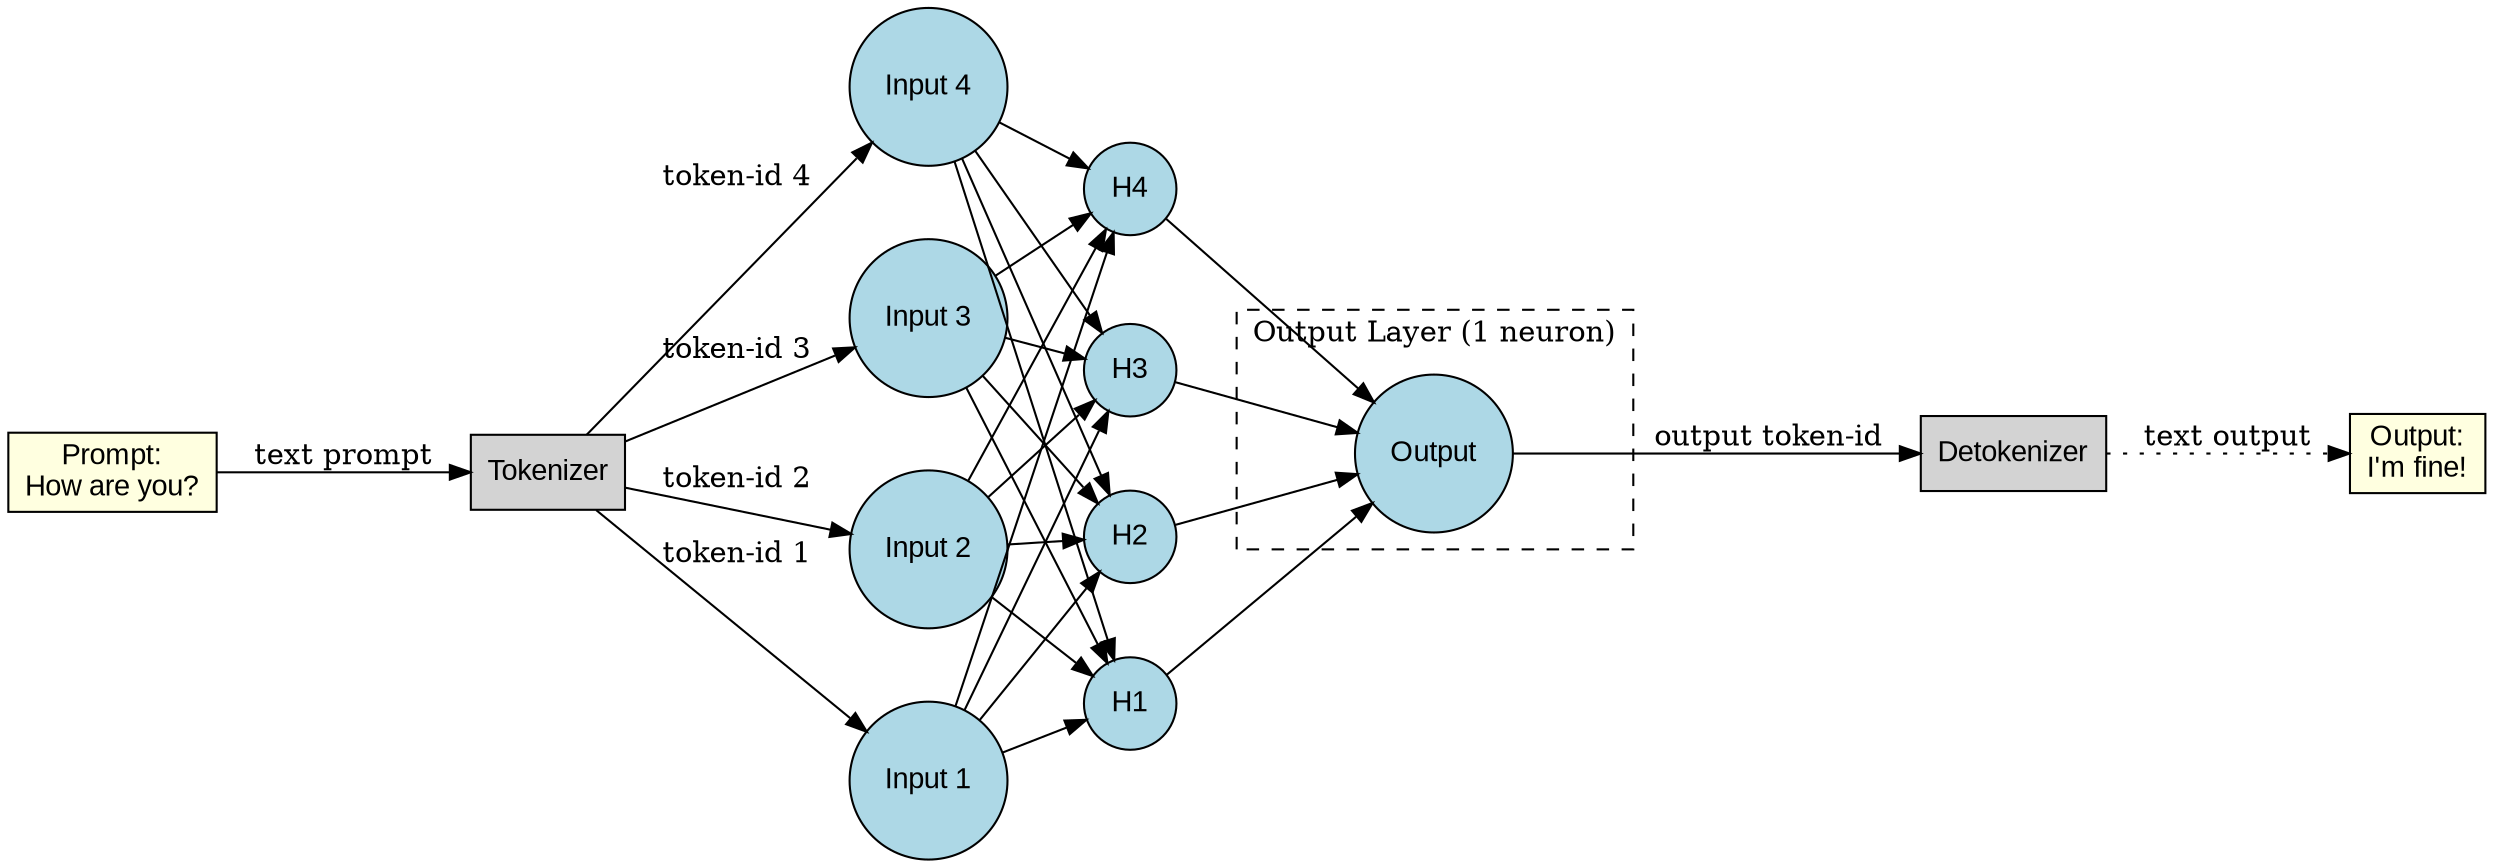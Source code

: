 digraph SimpleNN {
    rankdir=LR;
    splines=line;
    node [shape=circle, style=filled, fillcolor=lightblue, fontname="Arial"];

    // Input prompt (single source)
    Prompt [label="Prompt:\nHow are you?", shape=box, fillcolor=lightyellow, style=filled, fontname="Arial"];

    // Tokenizer box
    Tokenizer [label="Tokenizer", shape=box, fillcolor=lightgrey, style=filled, fontname="Arial"];

    // Detokenizer box
    Detokenizer [label="Detokenizer", shape=box, fillcolor=lightgrey, style=filled, fontname="Arial"];

    // Input layer (circles, ordered bottom to top)
    I4 [label="Input 4", shape=circle, fillcolor=lightblue, style=filled, fontname="Arial"];
    I3 [label="Input 3", shape=circle, fillcolor=lightblue, style=filled, fontname="Arial"];
    I2 [label="Input 2", shape=circle, fillcolor=lightblue, style=filled, fontname="Arial"];
    I1 [label="Input 1", shape=circle, fillcolor=lightblue, style=filled, fontname="Arial"];
    {rank=same; I4; I3; I2; I1;}
    I4 -> I3 [style=invis];
    I3 -> I2 [style=invis];
    I2 -> I1 [style=invis];

    // Hidden layer (circles, ordered bottom to top)
    H4 [label="H4", shape=circle, fillcolor=lightblue, style=filled, fontname="Arial"];
    H3 [label="H3", shape=circle, fillcolor=lightblue, style=filled, fontname="Arial"];
    H2 [label="H2", shape=circle, fillcolor=lightblue, style=filled, fontname="Arial"];
    H1 [label="H1", shape=circle, fillcolor=lightblue, style=filled, fontname="Arial"];
    {rank=same; H4; H3; H2; H1;}
    H4 -> H3 [style=invis];
    H3 -> H2 [style=invis];
    H2 -> H1 [style=invis];

    // Output layer
    subgraph cluster_output {
        label="Output Layer (1 neuron)";
        style=dashed;
        O1 [label="Output"];
    }

    // Prompt to Tokenizer
    Prompt -> Tokenizer [label="text prompt"];

    // Tokenizer to all input neurons (token-ids)
    Tokenizer -> I4 [label="token-id 4"];
    Tokenizer -> I3 [label="token-id 3"];
    Tokenizer -> I2 [label="token-id 2"];
    Tokenizer -> I1 [label="token-id 1"];

    // Input to Hidden (fully connected)
    I1 -> H1; I1 -> H2; I1 -> H3; I1 -> H4;
    I2 -> H1; I2 -> H2; I2 -> H3; I2 -> H4;
    I3 -> H1; I3 -> H2; I3 -> H3; I3 -> H4;
    I4 -> H1; I4 -> H2; I4 -> H3; I4 -> H4;

    // Hidden to Output (fully connected)
    H1 -> O1;
    H2 -> O1;
    H3 -> O1;
    H4 -> O1;

    // Output neuron to Detokenizer
    O1 -> Detokenizer [label="output token-id"];

    // Optionally, show detokenizer output as text
    Detokenizer -> OutputText [label="text output", style=dotted];
    OutputText [label="Output:\nI'm fine!", shape=box, fillcolor=lightyellow, style=filled, fontname="Arial"];
}
